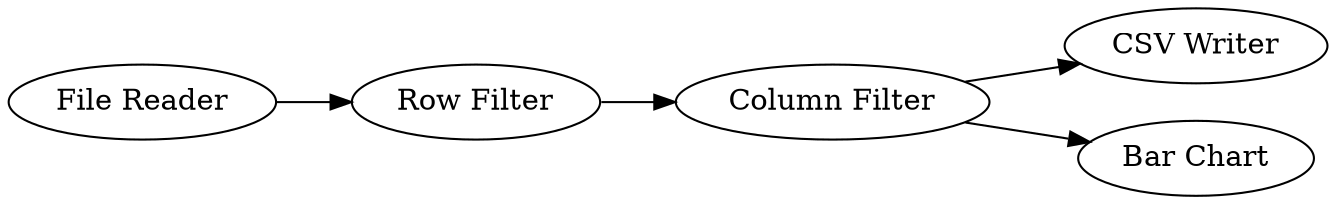 digraph {
	1 [label="File Reader"]
	2 [label="Row Filter"]
	3 [label="Column Filter"]
	4 [label="CSV Writer"]
	5 [label="Bar Chart"]
	1 -> 2
	2 -> 3
	3 -> 4
	3 -> 5
	rankdir=LR
}
